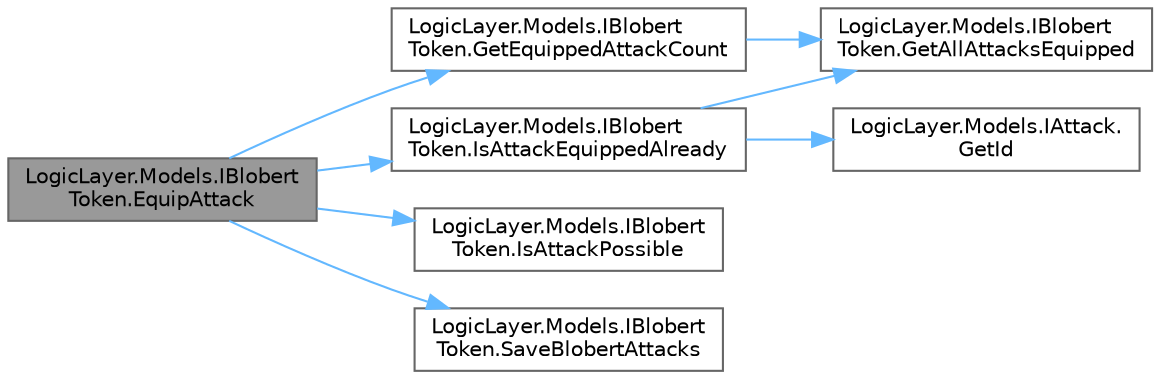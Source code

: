 digraph "LogicLayer.Models.IBlobertToken.EquipAttack"
{
 // LATEX_PDF_SIZE
  bgcolor="transparent";
  edge [fontname=Helvetica,fontsize=10,labelfontname=Helvetica,labelfontsize=10];
  node [fontname=Helvetica,fontsize=10,shape=box,height=0.2,width=0.4];
  rankdir="LR";
  Node1 [id="Node000001",label="LogicLayer.Models.IBlobert\lToken.EquipAttack",height=0.2,width=0.4,color="gray40", fillcolor="grey60", style="filled", fontcolor="black",tooltip="Attempts to equip the specified attack to the Blobert."];
  Node1 -> Node2 [id="edge1_Node000001_Node000002",color="steelblue1",style="solid",tooltip=" "];
  Node2 [id="Node000002",label="LogicLayer.Models.IBlobert\lToken.GetEquippedAttackCount",height=0.2,width=0.4,color="grey40", fillcolor="white", style="filled",URL="$interface_logic_layer_1_1_models_1_1_i_blobert_token.html#a641e93826fe2115bc7a704dbd5ab096f",tooltip="Retrieves the number of equipped attacks."];
  Node2 -> Node3 [id="edge2_Node000002_Node000003",color="steelblue1",style="solid",tooltip=" "];
  Node3 [id="Node000003",label="LogicLayer.Models.IBlobert\lToken.GetAllAttacksEquipped",height=0.2,width=0.4,color="grey40", fillcolor="white", style="filled",URL="$interface_logic_layer_1_1_models_1_1_i_blobert_token.html#a5ae040ccbafd39363e40365a407ee1f9",tooltip="Retrieves all equipped attacks associated with the Blobert."];
  Node1 -> Node4 [id="edge3_Node000001_Node000004",color="steelblue1",style="solid",tooltip=" "];
  Node4 [id="Node000004",label="LogicLayer.Models.IBlobert\lToken.IsAttackEquippedAlready",height=0.2,width=0.4,color="grey40", fillcolor="white", style="filled",URL="$interface_logic_layer_1_1_models_1_1_i_blobert_token.html#a3045ca7bd24a7e37144e1f458a8f219c",tooltip="Checks if the specified attack is already equipped."];
  Node4 -> Node3 [id="edge4_Node000004_Node000003",color="steelblue1",style="solid",tooltip=" "];
  Node4 -> Node5 [id="edge5_Node000004_Node000005",color="steelblue1",style="solid",tooltip=" "];
  Node5 [id="Node000005",label="LogicLayer.Models.IAttack.\lGetId",height=0.2,width=0.4,color="grey40", fillcolor="white", style="filled",URL="$interface_logic_layer_1_1_models_1_1_i_attack.html#a7aa7614e2a634596178d10f852d254d5",tooltip="Retrieves the unique ID of the attack."];
  Node1 -> Node6 [id="edge6_Node000001_Node000006",color="steelblue1",style="solid",tooltip=" "];
  Node6 [id="Node000006",label="LogicLayer.Models.IBlobert\lToken.IsAttackPossible",height=0.2,width=0.4,color="grey40", fillcolor="white", style="filled",URL="$interface_logic_layer_1_1_models_1_1_i_blobert_token.html#a94b23824d1a477750b6a801d9156d2eb",tooltip="Checks if the specified attack is possible to equip. TODO."];
  Node1 -> Node7 [id="edge7_Node000001_Node000007",color="steelblue1",style="solid",tooltip=" "];
  Node7 [id="Node000007",label="LogicLayer.Models.IBlobert\lToken.SaveBlobertAttacks",height=0.2,width=0.4,color="grey40", fillcolor="white", style="filled",URL="$interface_logic_layer_1_1_models_1_1_i_blobert_token.html#ad793671785175b06aa325c6768882e6b",tooltip="Saves the specified attack to the Blobert equipped attacks."];
}
